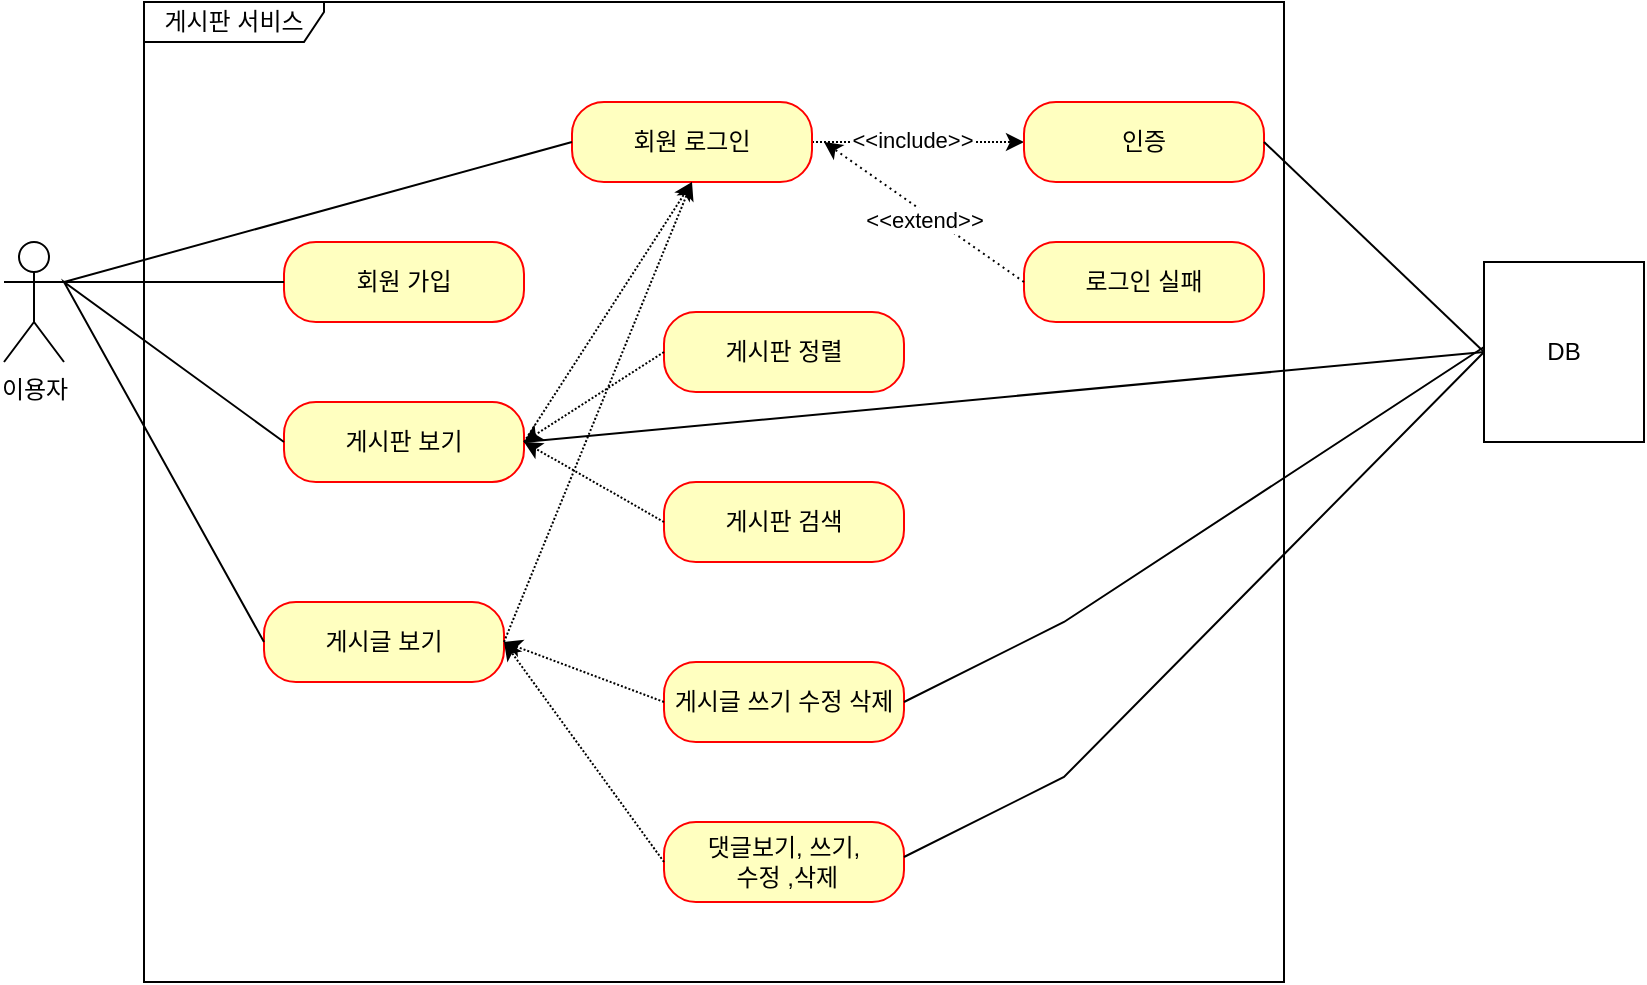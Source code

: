 <mxfile version="21.7.5" type="github">
  <diagram name="페이지-1" id="z3ErmoLHc6mQZNJyfoYE">
    <mxGraphModel dx="1195" dy="584" grid="1" gridSize="10" guides="1" tooltips="1" connect="1" arrows="1" fold="1" page="1" pageScale="1" pageWidth="827" pageHeight="1169" math="0" shadow="0">
      <root>
        <mxCell id="0" />
        <mxCell id="1" parent="0" />
        <mxCell id="1lBW_Zxc9unFDv2UPWky-1" value="이용자" style="shape=umlActor;verticalLabelPosition=bottom;verticalAlign=top;html=1;" vertex="1" parent="1">
          <mxGeometry x="70" y="400" width="30" height="60" as="geometry" />
        </mxCell>
        <mxCell id="1lBW_Zxc9unFDv2UPWky-3" value="게시판 서비스" style="shape=umlFrame;whiteSpace=wrap;html=1;pointerEvents=0;width=90;height=20;" vertex="1" parent="1">
          <mxGeometry x="140" y="280" width="570" height="490" as="geometry" />
        </mxCell>
        <mxCell id="1lBW_Zxc9unFDv2UPWky-4" value="회원 가입" style="rounded=1;whiteSpace=wrap;html=1;arcSize=40;fontColor=#000000;fillColor=#ffffc0;strokeColor=#ff0000;" vertex="1" parent="1">
          <mxGeometry x="210" y="400" width="120" height="40" as="geometry" />
        </mxCell>
        <mxCell id="1lBW_Zxc9unFDv2UPWky-6" value="게시판 보기" style="rounded=1;whiteSpace=wrap;html=1;arcSize=40;fontColor=#000000;fillColor=#ffffc0;strokeColor=#ff0000;" vertex="1" parent="1">
          <mxGeometry x="210" y="480" width="120" height="40" as="geometry" />
        </mxCell>
        <mxCell id="1lBW_Zxc9unFDv2UPWky-7" value="게시글 보기" style="rounded=1;whiteSpace=wrap;html=1;arcSize=40;fontColor=#000000;fillColor=#ffffc0;strokeColor=#ff0000;" vertex="1" parent="1">
          <mxGeometry x="200" y="580" width="120" height="40" as="geometry" />
        </mxCell>
        <mxCell id="1lBW_Zxc9unFDv2UPWky-26" value="" style="edgeStyle=orthogonalEdgeStyle;rounded=0;orthogonalLoop=1;jettySize=auto;html=1;dashed=1;dashPattern=1 1;" edge="1" parent="1" source="1lBW_Zxc9unFDv2UPWky-8" target="1lBW_Zxc9unFDv2UPWky-9">
          <mxGeometry relative="1" as="geometry" />
        </mxCell>
        <mxCell id="1lBW_Zxc9unFDv2UPWky-27" value="&amp;lt;&amp;lt;include&amp;gt;&amp;gt;" style="edgeLabel;html=1;align=center;verticalAlign=middle;resizable=0;points=[];" vertex="1" connectable="0" parent="1lBW_Zxc9unFDv2UPWky-26">
          <mxGeometry x="-0.059" y="1" relative="1" as="geometry">
            <mxPoint as="offset" />
          </mxGeometry>
        </mxCell>
        <mxCell id="1lBW_Zxc9unFDv2UPWky-8" value="회원 로그인" style="rounded=1;whiteSpace=wrap;html=1;arcSize=40;fontColor=#000000;fillColor=#ffffc0;strokeColor=#ff0000;" vertex="1" parent="1">
          <mxGeometry x="354" y="330" width="120" height="40" as="geometry" />
        </mxCell>
        <mxCell id="1lBW_Zxc9unFDv2UPWky-9" value="인증" style="rounded=1;whiteSpace=wrap;html=1;arcSize=40;fontColor=#000000;fillColor=#ffffc0;strokeColor=#ff0000;" vertex="1" parent="1">
          <mxGeometry x="580" y="330" width="120" height="40" as="geometry" />
        </mxCell>
        <mxCell id="1lBW_Zxc9unFDv2UPWky-10" value="로그인 실패" style="rounded=1;whiteSpace=wrap;html=1;arcSize=40;fontColor=#000000;fillColor=#ffffc0;strokeColor=#ff0000;" vertex="1" parent="1">
          <mxGeometry x="580" y="400" width="120" height="40" as="geometry" />
        </mxCell>
        <mxCell id="1lBW_Zxc9unFDv2UPWky-11" value="게시판 정렬" style="rounded=1;whiteSpace=wrap;html=1;arcSize=40;fontColor=#000000;fillColor=#ffffc0;strokeColor=#ff0000;" vertex="1" parent="1">
          <mxGeometry x="400" y="435" width="120" height="40" as="geometry" />
        </mxCell>
        <mxCell id="1lBW_Zxc9unFDv2UPWky-12" value="게시판 검색" style="rounded=1;whiteSpace=wrap;html=1;arcSize=40;fontColor=#000000;fillColor=#ffffc0;strokeColor=#ff0000;" vertex="1" parent="1">
          <mxGeometry x="400" y="520" width="120" height="40" as="geometry" />
        </mxCell>
        <mxCell id="1lBW_Zxc9unFDv2UPWky-13" value="게시글 쓰기 수정 삭제" style="rounded=1;whiteSpace=wrap;html=1;arcSize=40;fontColor=#000000;fillColor=#ffffc0;strokeColor=#ff0000;" vertex="1" parent="1">
          <mxGeometry x="400" y="610" width="120" height="40" as="geometry" />
        </mxCell>
        <mxCell id="1lBW_Zxc9unFDv2UPWky-14" value="댓글보기, 쓰기,&lt;br&gt;&amp;nbsp;수정 ,삭제" style="rounded=1;whiteSpace=wrap;html=1;arcSize=40;fontColor=#000000;fillColor=#ffffc0;strokeColor=#ff0000;" vertex="1" parent="1">
          <mxGeometry x="400" y="690" width="120" height="40" as="geometry" />
        </mxCell>
        <mxCell id="1lBW_Zxc9unFDv2UPWky-15" value="" style="endArrow=none;html=1;rounded=0;entryX=0;entryY=0.5;entryDx=0;entryDy=0;" edge="1" parent="1" source="1lBW_Zxc9unFDv2UPWky-4" target="1lBW_Zxc9unFDv2UPWky-8">
          <mxGeometry width="50" height="50" relative="1" as="geometry">
            <mxPoint x="400" y="400" as="sourcePoint" />
            <mxPoint x="450" y="350" as="targetPoint" />
            <Array as="points">
              <mxPoint x="100" y="420" />
            </Array>
          </mxGeometry>
        </mxCell>
        <mxCell id="1lBW_Zxc9unFDv2UPWky-16" value="" style="endArrow=none;html=1;rounded=0;exitX=0;exitY=0.5;exitDx=0;exitDy=0;entryX=0;entryY=0.5;entryDx=0;entryDy=0;" edge="1" parent="1" source="1lBW_Zxc9unFDv2UPWky-7" target="1lBW_Zxc9unFDv2UPWky-6">
          <mxGeometry width="50" height="50" relative="1" as="geometry">
            <mxPoint x="390" y="550" as="sourcePoint" />
            <mxPoint x="440" y="500" as="targetPoint" />
            <Array as="points">
              <mxPoint x="100" y="420" />
            </Array>
          </mxGeometry>
        </mxCell>
        <mxCell id="1lBW_Zxc9unFDv2UPWky-28" value="" style="endArrow=classic;html=1;rounded=0;exitX=0;exitY=0.5;exitDx=0;exitDy=0;dashed=1;dashPattern=1 2;" edge="1" parent="1" source="1lBW_Zxc9unFDv2UPWky-10">
          <mxGeometry width="50" height="50" relative="1" as="geometry">
            <mxPoint x="530" y="450" as="sourcePoint" />
            <mxPoint x="480" y="350" as="targetPoint" />
          </mxGeometry>
        </mxCell>
        <mxCell id="1lBW_Zxc9unFDv2UPWky-29" value="&amp;lt;&amp;lt;extend&amp;gt;&amp;gt;" style="edgeLabel;html=1;align=center;verticalAlign=middle;resizable=0;points=[];" vertex="1" connectable="0" parent="1lBW_Zxc9unFDv2UPWky-28">
          <mxGeometry x="-0.098" relative="1" as="geometry">
            <mxPoint x="-5" as="offset" />
          </mxGeometry>
        </mxCell>
        <mxCell id="1lBW_Zxc9unFDv2UPWky-30" value="" style="endArrow=classic;html=1;rounded=0;entryX=0.5;entryY=1;entryDx=0;entryDy=0;exitX=1;exitY=0.5;exitDx=0;exitDy=0;dashed=1;dashPattern=1 1;" edge="1" parent="1" source="1lBW_Zxc9unFDv2UPWky-6" target="1lBW_Zxc9unFDv2UPWky-8">
          <mxGeometry width="50" height="50" relative="1" as="geometry">
            <mxPoint x="360.667" y="390" as="sourcePoint" />
            <mxPoint x="354" y="530" as="targetPoint" />
          </mxGeometry>
        </mxCell>
        <mxCell id="1lBW_Zxc9unFDv2UPWky-31" value="" style="endArrow=classic;html=1;rounded=0;exitX=1;exitY=0.5;exitDx=0;exitDy=0;dashed=1;dashPattern=1 1;entryX=0.5;entryY=1;entryDx=0;entryDy=0;" edge="1" parent="1" target="1lBW_Zxc9unFDv2UPWky-8">
          <mxGeometry width="50" height="50" relative="1" as="geometry">
            <mxPoint x="320" y="600" as="sourcePoint" />
            <mxPoint x="410" y="380" as="targetPoint" />
          </mxGeometry>
        </mxCell>
        <mxCell id="1lBW_Zxc9unFDv2UPWky-32" value="" style="endArrow=classic;html=1;rounded=0;exitX=0;exitY=0.5;exitDx=0;exitDy=0;dashed=1;dashPattern=1 1;" edge="1" parent="1" source="1lBW_Zxc9unFDv2UPWky-11">
          <mxGeometry width="50" height="50" relative="1" as="geometry">
            <mxPoint x="330" y="590" as="sourcePoint" />
            <mxPoint x="330" y="500" as="targetPoint" />
          </mxGeometry>
        </mxCell>
        <mxCell id="1lBW_Zxc9unFDv2UPWky-33" value="" style="endArrow=classic;html=1;rounded=0;exitX=0;exitY=0.5;exitDx=0;exitDy=0;entryX=1;entryY=0.5;entryDx=0;entryDy=0;dashed=1;dashPattern=1 1;" edge="1" parent="1" source="1lBW_Zxc9unFDv2UPWky-12" target="1lBW_Zxc9unFDv2UPWky-6">
          <mxGeometry width="50" height="50" relative="1" as="geometry">
            <mxPoint x="410" y="520" as="sourcePoint" />
            <mxPoint x="340" y="550" as="targetPoint" />
          </mxGeometry>
        </mxCell>
        <mxCell id="1lBW_Zxc9unFDv2UPWky-35" value="" style="endArrow=classic;html=1;rounded=0;exitX=0;exitY=0.5;exitDx=0;exitDy=0;entryX=1;entryY=0.5;entryDx=0;entryDy=0;dashed=1;dashPattern=1 1;" edge="1" parent="1" source="1lBW_Zxc9unFDv2UPWky-13">
          <mxGeometry width="50" height="50" relative="1" as="geometry">
            <mxPoint x="390" y="640" as="sourcePoint" />
            <mxPoint x="320" y="600" as="targetPoint" />
          </mxGeometry>
        </mxCell>
        <mxCell id="1lBW_Zxc9unFDv2UPWky-36" value="" style="endArrow=classic;html=1;rounded=0;exitX=0;exitY=0.5;exitDx=0;exitDy=0;entryX=1;entryY=0.5;entryDx=0;entryDy=0;dashed=1;dashPattern=1 1;" edge="1" parent="1" source="1lBW_Zxc9unFDv2UPWky-14" target="1lBW_Zxc9unFDv2UPWky-7">
          <mxGeometry width="50" height="50" relative="1" as="geometry">
            <mxPoint x="354" y="720" as="sourcePoint" />
            <mxPoint x="284" y="680" as="targetPoint" />
          </mxGeometry>
        </mxCell>
        <mxCell id="1lBW_Zxc9unFDv2UPWky-37" value="DB" style="html=1;dropTarget=0;whiteSpace=wrap;" vertex="1" parent="1">
          <mxGeometry x="810" y="410" width="80" height="90" as="geometry" />
        </mxCell>
        <mxCell id="1lBW_Zxc9unFDv2UPWky-39" value="" style="endArrow=none;html=1;rounded=0;entryX=1;entryY=0.5;entryDx=0;entryDy=0;exitX=0;exitY=0.5;exitDx=0;exitDy=0;" edge="1" parent="1" source="1lBW_Zxc9unFDv2UPWky-37" target="1lBW_Zxc9unFDv2UPWky-9">
          <mxGeometry width="50" height="50" relative="1" as="geometry">
            <mxPoint x="730" y="520" as="sourcePoint" />
            <mxPoint x="780" y="470" as="targetPoint" />
          </mxGeometry>
        </mxCell>
        <mxCell id="1lBW_Zxc9unFDv2UPWky-40" value="" style="endArrow=none;html=1;rounded=0;exitX=0;exitY=0.5;exitDx=0;exitDy=0;" edge="1" parent="1" source="1lBW_Zxc9unFDv2UPWky-37">
          <mxGeometry width="50" height="50" relative="1" as="geometry">
            <mxPoint x="740" y="580" as="sourcePoint" />
            <mxPoint x="330" y="500" as="targetPoint" />
          </mxGeometry>
        </mxCell>
        <mxCell id="1lBW_Zxc9unFDv2UPWky-41" value="" style="endArrow=none;html=1;rounded=0;exitX=0;exitY=0.5;exitDx=0;exitDy=0;entryX=1;entryY=0.5;entryDx=0;entryDy=0;" edge="1" parent="1" target="1lBW_Zxc9unFDv2UPWky-13">
          <mxGeometry width="50" height="50" relative="1" as="geometry">
            <mxPoint x="810" y="452.5" as="sourcePoint" />
            <mxPoint x="320" y="597.5" as="targetPoint" />
            <Array as="points">
              <mxPoint x="600" y="590" />
            </Array>
          </mxGeometry>
        </mxCell>
        <mxCell id="1lBW_Zxc9unFDv2UPWky-42" value="" style="endArrow=none;html=1;rounded=0;exitX=0;exitY=0.5;exitDx=0;exitDy=0;entryX=1;entryY=0.5;entryDx=0;entryDy=0;" edge="1" parent="1" source="1lBW_Zxc9unFDv2UPWky-37">
          <mxGeometry width="50" height="50" relative="1" as="geometry">
            <mxPoint x="810" y="530" as="sourcePoint" />
            <mxPoint x="520" y="707.5" as="targetPoint" />
            <Array as="points">
              <mxPoint x="600" y="667.5" />
            </Array>
          </mxGeometry>
        </mxCell>
      </root>
    </mxGraphModel>
  </diagram>
</mxfile>

